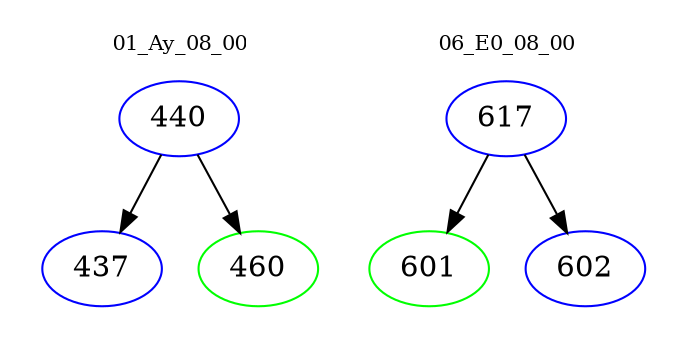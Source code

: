digraph{
subgraph cluster_0 {
color = white
label = "01_Ay_08_00";
fontsize=10;
T0_440 [label="440", color="blue"]
T0_440 -> T0_437 [color="black"]
T0_437 [label="437", color="blue"]
T0_440 -> T0_460 [color="black"]
T0_460 [label="460", color="green"]
}
subgraph cluster_1 {
color = white
label = "06_E0_08_00";
fontsize=10;
T1_617 [label="617", color="blue"]
T1_617 -> T1_601 [color="black"]
T1_601 [label="601", color="green"]
T1_617 -> T1_602 [color="black"]
T1_602 [label="602", color="blue"]
}
}
